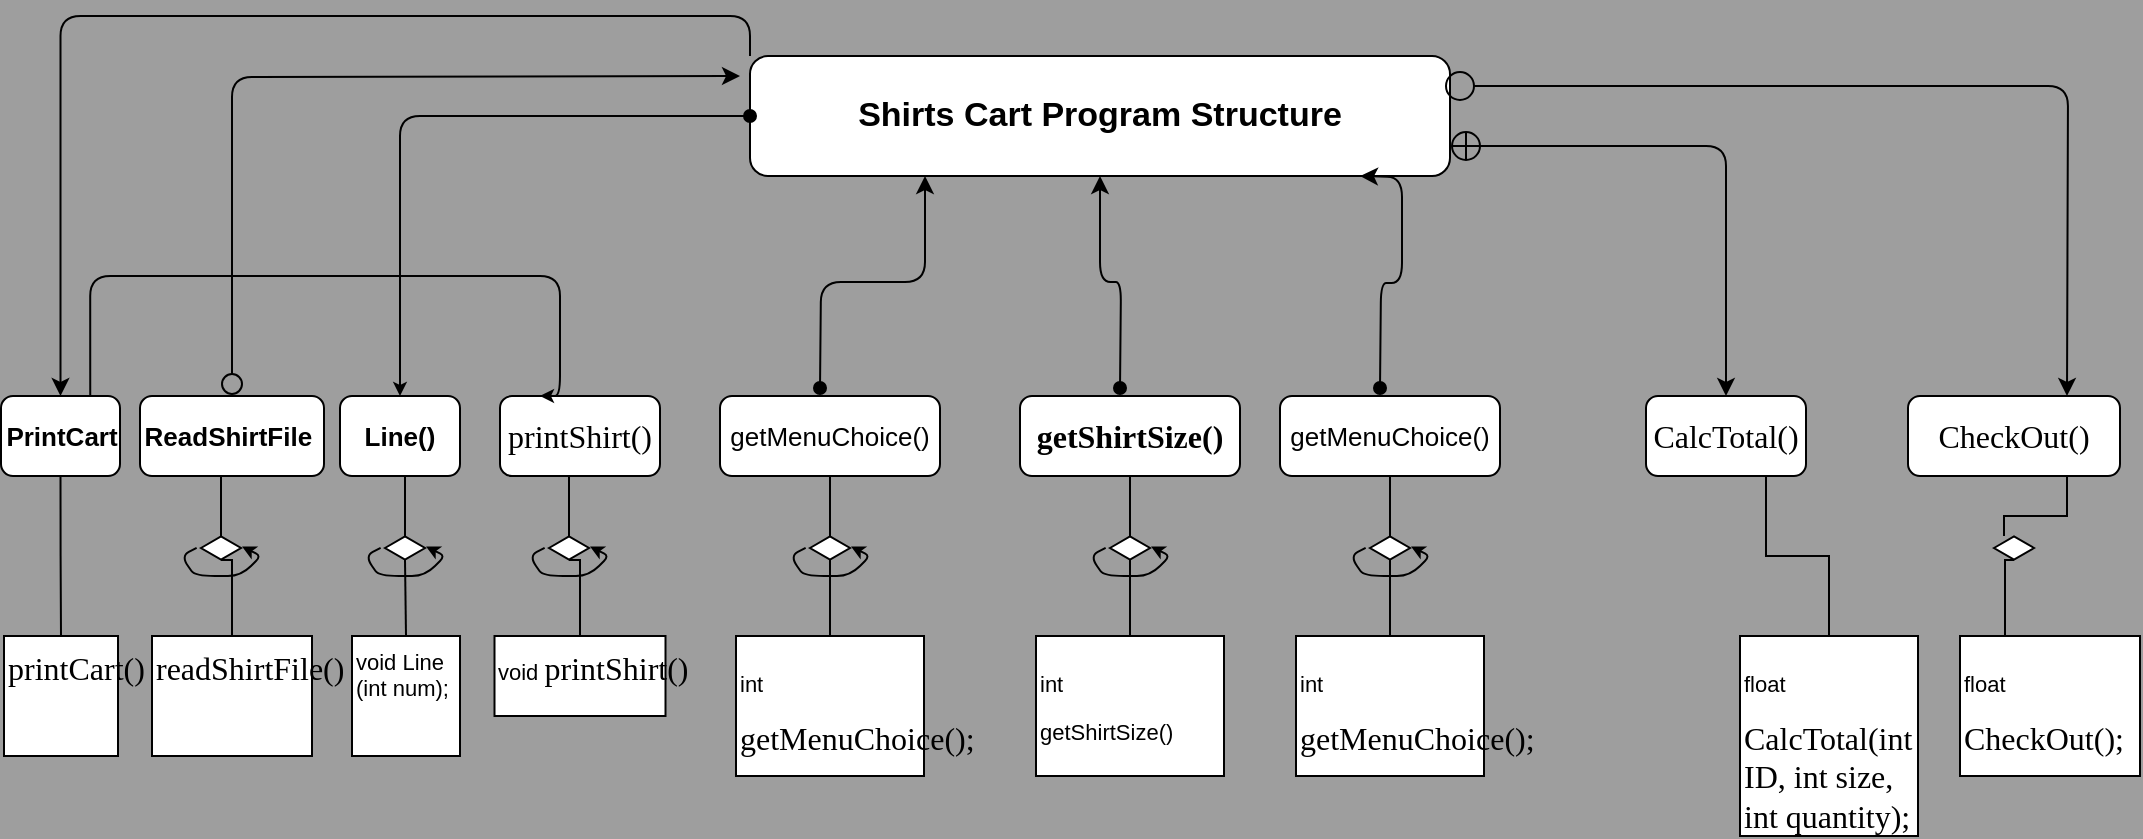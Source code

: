 <mxfile>
    <diagram name="Page-1" id="hHpF1baUSTz2clY-Ota8">
        <mxGraphModel dx="803" dy="672" grid="1" gridSize="10" guides="1" tooltips="1" connect="1" arrows="1" fold="1" page="1" pageScale="1" pageWidth="1100" pageHeight="850" background="#9e9e9e" math="0" shadow="0">
            <root>
                <mxCell id="0"/>
                <mxCell id="1" parent="0"/>
                <mxCell id="AFJ6fUOBSR2v7E0Lf3oa-17" style="edgeStyle=orthogonalEdgeStyle;rounded=1;orthogonalLoop=1;jettySize=auto;html=1;fontSize=13;fontColor=#000000;strokeColor=#000000;exitX=0;exitY=0;exitDx=0;exitDy=0;" parent="1" target="AFJ6fUOBSR2v7E0Lf3oa-7" edge="1" source="AFJ6fUOBSR2v7E0Lf3oa-3">
                    <mxGeometry relative="1" as="geometry">
                        <mxPoint x="370" y="30" as="sourcePoint"/>
                    </mxGeometry>
                </mxCell>
                <mxCell id="AFJ6fUOBSR2v7E0Lf3oa-20" style="edgeStyle=orthogonalEdgeStyle;rounded=1;orthogonalLoop=1;jettySize=auto;html=1;exitX=0.25;exitY=1;exitDx=0;exitDy=0;fontSize=13;fontColor=#000000;startArrow=classic;startFill=1;strokeColor=#000000;endArrow=oval;endFill=1;" parent="1" source="AFJ6fUOBSR2v7E0Lf3oa-3" edge="1">
                    <mxGeometry relative="1" as="geometry">
                        <mxPoint x="462.5" y="96" as="sourcePoint"/>
                        <mxPoint x="410" y="196" as="targetPoint"/>
                    </mxGeometry>
                </mxCell>
                <mxCell id="AFJ6fUOBSR2v7E0Lf3oa-22" style="edgeStyle=orthogonalEdgeStyle;rounded=1;orthogonalLoop=1;jettySize=auto;html=1;exitX=1;exitY=0.75;exitDx=0;exitDy=0;fontSize=13;fontColor=#000000;startArrow=circlePlus;startFill=0;strokeColor=#000000;" parent="1" source="AFJ6fUOBSR2v7E0Lf3oa-3" target="AFJ6fUOBSR2v7E0Lf3oa-10" edge="1">
                    <mxGeometry relative="1" as="geometry"/>
                </mxCell>
                <mxCell id="AFJ6fUOBSR2v7E0Lf3oa-3" value="&lt;p class=&quot;MsoNormal&quot; style=&quot;font-size: 17px;&quot;&gt;Shirts Cart Program Structure&lt;/p&gt;" style="rounded=1;whiteSpace=wrap;html=1;fillStyle=auto;strokeColor=#000000;fontColor=#000000;fillColor=#ffffff;fontSize=17;fontStyle=1" parent="1" vertex="1">
                    <mxGeometry x="375" y="30" width="350" height="60" as="geometry"/>
                </mxCell>
                <mxCell id="AFJ6fUOBSR2v7E0Lf3oa-34" style="rounded=0;orthogonalLoop=1;jettySize=auto;html=1;exitX=0.5;exitY=1;exitDx=0;exitDy=0;entryX=0.5;entryY=0;entryDx=0;entryDy=0;fontSize=17;fontColor=#000000;edgeStyle=orthogonalEdgeStyle;startArrow=none;startFill=0;endArrow=none;endFill=0;strokeColor=#000000;" parent="1" source="AFJ6fUOBSR2v7E0Lf3oa-7" target="AFJ6fUOBSR2v7E0Lf3oa-26" edge="1">
                    <mxGeometry relative="1" as="geometry"/>
                </mxCell>
                <mxCell id="AFJ6fUOBSR2v7E0Lf3oa-7" value="PrintCart" style="rounded=1;whiteSpace=wrap;html=1;fillStyle=auto;strokeColor=#000000;fontColor=#000000;fillColor=#ffffff;fontSize=13;fontStyle=1" parent="1" vertex="1">
                    <mxGeometry x="0.5" y="200" width="59.5" height="40" as="geometry"/>
                </mxCell>
                <mxCell id="AFJ6fUOBSR2v7E0Lf3oa-35" style="rounded=0;orthogonalLoop=1;jettySize=auto;html=1;exitX=0.5;exitY=1;exitDx=0;exitDy=0;entryX=0.5;entryY=0;entryDx=0;entryDy=0;fontSize=17;fontColor=#000000;startArrow=none;edgeStyle=orthogonalEdgeStyle;startFill=0;endArrow=none;endFill=0;strokeColor=#000000;" parent="1" source="AFJ6fUOBSR2v7E0Lf3oa-61" target="AFJ6fUOBSR2v7E0Lf3oa-27" edge="1">
                    <mxGeometry relative="1" as="geometry"/>
                </mxCell>
                <mxCell id="AFJ6fUOBSR2v7E0Lf3oa-8" value="&lt;span style=&quot;font-size: 12pt; font-family: &amp;quot;Times New Roman&amp;quot;, serif; font-weight: normal;&quot;&gt;printShirt()&lt;/span&gt;" style="rounded=1;whiteSpace=wrap;html=1;fillStyle=auto;strokeColor=#000000;fontColor=#000000;fillColor=#ffffff;fontSize=13;fontStyle=1" parent="1" vertex="1">
                    <mxGeometry x="250" y="200" width="80" height="40" as="geometry"/>
                </mxCell>
                <mxCell id="AFJ6fUOBSR2v7E0Lf3oa-40" style="rounded=0;orthogonalLoop=1;jettySize=auto;html=1;exitX=0.5;exitY=1;exitDx=0;exitDy=0;entryX=0.25;entryY=0;entryDx=0;entryDy=0;fontSize=17;fontColor=#000000;startArrow=none;edgeStyle=orthogonalEdgeStyle;startFill=0;endArrow=none;endFill=0;strokeColor=#000000;" parent="1" source="AFJ6fUOBSR2v7E0Lf3oa-50" target="AFJ6fUOBSR2v7E0Lf3oa-29" edge="1">
                    <mxGeometry relative="1" as="geometry"/>
                </mxCell>
                <mxCell id="AFJ6fUOBSR2v7E0Lf3oa-9" value="&lt;span style=&quot;font-size: 12pt; font-family: &amp;quot;Times New Roman&amp;quot;, serif; font-weight: normal;&quot;&gt;CheckOut()&lt;/span&gt;" style="rounded=1;whiteSpace=wrap;html=1;fillStyle=auto;strokeColor=#000000;fontColor=#000000;fillColor=#ffffff;fontSize=13;fontStyle=1" parent="1" vertex="1">
                    <mxGeometry x="954" y="200" width="106" height="40" as="geometry"/>
                </mxCell>
                <mxCell id="AFJ6fUOBSR2v7E0Lf3oa-39" style="rounded=0;orthogonalLoop=1;jettySize=auto;html=1;exitX=0.75;exitY=1;exitDx=0;exitDy=0;entryX=0.5;entryY=0;entryDx=0;entryDy=0;fontSize=17;fontColor=#000000;edgeStyle=orthogonalEdgeStyle;startArrow=none;startFill=0;endArrow=none;endFill=0;strokeColor=#000000;" parent="1" source="AFJ6fUOBSR2v7E0Lf3oa-10" target="AFJ6fUOBSR2v7E0Lf3oa-30" edge="1">
                    <mxGeometry relative="1" as="geometry"/>
                </mxCell>
                <mxCell id="AFJ6fUOBSR2v7E0Lf3oa-10" value="&lt;span style=&quot;font-size: 12pt; font-family: &amp;quot;Times New Roman&amp;quot;, serif; font-weight: normal;&quot;&gt;CalcTotal()&lt;/span&gt;" style="rounded=1;whiteSpace=wrap;html=1;fillStyle=auto;strokeColor=#000000;fontColor=#000000;fillColor=#ffffff;fontSize=13;fontStyle=1" parent="1" vertex="1">
                    <mxGeometry x="823" y="200" width="80" height="40" as="geometry"/>
                </mxCell>
                <mxCell id="AFJ6fUOBSR2v7E0Lf3oa-36" style="rounded=0;orthogonalLoop=1;jettySize=auto;html=1;exitX=0.5;exitY=1;exitDx=0;exitDy=0;fontSize=17;fontColor=#000000;startArrow=none;edgeStyle=orthogonalEdgeStyle;startFill=0;endArrow=none;endFill=0;strokeColor=#000000;" parent="1" source="AFJ6fUOBSR2v7E0Lf3oa-53" target="AFJ6fUOBSR2v7E0Lf3oa-28" edge="1">
                    <mxGeometry relative="1" as="geometry"/>
                </mxCell>
                <mxCell id="AFJ6fUOBSR2v7E0Lf3oa-13" value="&lt;span style=&quot;font-weight: normal;&quot;&gt;getMenuChoice()&lt;/span&gt;" style="rounded=1;whiteSpace=wrap;html=1;fillStyle=auto;strokeColor=#000000;fontColor=#000000;fillColor=#ffffff;fontSize=13;fontStyle=1" parent="1" vertex="1">
                    <mxGeometry x="360" y="200" width="110" height="40" as="geometry"/>
                </mxCell>
                <mxCell id="AFJ6fUOBSR2v7E0Lf3oa-26" value="&lt;span style=&quot;font-size:12.0pt;font-family:&amp;quot;Times New Roman&amp;quot;,serif;&lt;br/&gt;mso-fareast-font-family:&amp;quot;Times New Roman&amp;quot;;mso-ansi-language:EN-US;mso-fareast-language:&lt;br/&gt;EN-US;mso-bidi-language:AR-SA&quot;&gt;printCart()&lt;/span&gt;" style="rounded=0;whiteSpace=wrap;html=1;fillStyle=auto;strokeColor=#000000;fontSize=11;fontColor=#000000;fillColor=#ffffff;align=left;verticalAlign=top;" parent="1" vertex="1">
                    <mxGeometry x="2" y="320" width="57" height="60" as="geometry"/>
                </mxCell>
                <mxCell id="AFJ6fUOBSR2v7E0Lf3oa-27" value="void&amp;nbsp;&lt;span style=&quot;font-size:12.0pt;font-family:&amp;quot;Times New Roman&amp;quot;,serif;&lt;br/&gt;mso-fareast-font-family:&amp;quot;Times New Roman&amp;quot;;mso-ansi-language:EN-US;mso-fareast-language:&lt;br/&gt;EN-US;mso-bidi-language:AR-SA&quot;&gt;printShirt()&lt;/span&gt;" style="rounded=0;whiteSpace=wrap;html=1;fillStyle=auto;strokeColor=#000000;fontSize=11;fontColor=#000000;fillColor=#ffffff;verticalAlign=top;align=left;" parent="1" vertex="1">
                    <mxGeometry x="247.25" y="320" width="85.5" height="40" as="geometry"/>
                </mxCell>
                <mxCell id="AFJ6fUOBSR2v7E0Lf3oa-28" value="&lt;p class=&quot;MsoNormal&quot;&gt;int&amp;nbsp;&lt;span style=&quot;color:#DADADA&quot;&gt;&lt;/span&gt;&lt;/p&gt;&lt;span style=&quot;font-size:12.0pt;font-family:&amp;quot;Times New Roman&amp;quot;,serif;&lt;br/&gt;mso-fareast-font-family:&amp;quot;Times New Roman&amp;quot;;mso-ansi-language:EN-US;mso-fareast-language:&lt;br/&gt;EN-US;mso-bidi-language:AR-SA&quot;&gt;getMenuChoice();&lt;br&gt;&lt;/span&gt;" style="rounded=0;whiteSpace=wrap;html=1;fillStyle=auto;strokeColor=#000000;fontSize=11;fontColor=#000000;fillColor=#ffffff;align=left;verticalAlign=top;" parent="1" vertex="1">
                    <mxGeometry x="368" y="320" width="94" height="70" as="geometry"/>
                </mxCell>
                <mxCell id="AFJ6fUOBSR2v7E0Lf3oa-29" value="&lt;p class=&quot;MsoNormal&quot; style=&quot;font-size: 11px;&quot;&gt;float&amp;nbsp;&lt;/p&gt;&lt;span style=&quot;font-size:12.0pt;font-family:&amp;quot;Times New Roman&amp;quot;,serif;&lt;br/&gt;mso-fareast-font-family:&amp;quot;Times New Roman&amp;quot;;mso-ansi-language:EN-US;mso-fareast-language:&lt;br/&gt;EN-US;mso-bidi-language:AR-SA&quot;&gt;CheckOut();&lt;/span&gt;" style="rounded=0;whiteSpace=wrap;html=1;fillStyle=auto;strokeColor=#000000;fontSize=11;fontColor=#000000;fillColor=#ffffff;align=left;verticalAlign=top;" parent="1" vertex="1">
                    <mxGeometry x="980" y="320" width="90" height="70" as="geometry"/>
                </mxCell>
                <mxCell id="AFJ6fUOBSR2v7E0Lf3oa-30" value="&lt;p class=&quot;MsoNormal&quot;&gt;float&amp;nbsp;&lt;span style=&quot;color:#DADADA&quot;&gt;&lt;/span&gt;&lt;/p&gt;&lt;span style=&quot;font-size:12.0pt;font-family:&amp;quot;Times New Roman&amp;quot;,serif;&lt;br/&gt;mso-fareast-font-family:&amp;quot;Times New Roman&amp;quot;;mso-ansi-language:EN-US;mso-fareast-language:&lt;br/&gt;EN-US;mso-bidi-language:AR-SA&quot;&gt;CalcTotal(int ID, int size, int quantity);&lt;/span&gt;" style="rounded=0;whiteSpace=wrap;html=1;fillStyle=auto;strokeColor=#000000;fontSize=11;fontColor=#000000;fillColor=#ffffff;align=left;verticalAlign=top;" parent="1" vertex="1">
                    <mxGeometry x="870" y="320" width="89" height="100" as="geometry"/>
                </mxCell>
                <mxCell id="AFJ6fUOBSR2v7E0Lf3oa-42" value="" style="endArrow=oval;startArrow=classic;html=1;rounded=1;fontSize=17;fontColor=#000000;exitX=0.75;exitY=0;exitDx=0;exitDy=0;endFill=0;strokeWidth=1;startSize=6;endSize=14;strokeColor=#000000;" parent="1" source="AFJ6fUOBSR2v7E0Lf3oa-9" edge="1">
                    <mxGeometry width="50" height="50" relative="1" as="geometry">
                        <mxPoint x="1040" y="160" as="sourcePoint"/>
                        <mxPoint x="730" y="45" as="targetPoint"/>
                        <Array as="points">
                            <mxPoint x="1034" y="45"/>
                        </Array>
                    </mxGeometry>
                </mxCell>
                <mxCell id="AFJ6fUOBSR2v7E0Lf3oa-51" value="" style="rounded=0;orthogonalLoop=1;jettySize=auto;html=1;exitX=0.75;exitY=1;exitDx=0;exitDy=0;entryX=0.25;entryY=0;entryDx=0;entryDy=0;fontSize=17;fontColor=#000000;endArrow=none;edgeStyle=orthogonalEdgeStyle;startArrow=none;startFill=0;endFill=0;strokeColor=#000000;" parent="1" source="AFJ6fUOBSR2v7E0Lf3oa-9" target="AFJ6fUOBSR2v7E0Lf3oa-50" edge="1">
                    <mxGeometry relative="1" as="geometry">
                        <mxPoint x="1007.0" y="240" as="sourcePoint"/>
                        <mxPoint x="1007.5" y="320" as="targetPoint"/>
                    </mxGeometry>
                </mxCell>
                <mxCell id="AFJ6fUOBSR2v7E0Lf3oa-50" value="" style="html=1;whiteSpace=wrap;aspect=fixed;shape=isoRectangle;fillStyle=auto;strokeColor=#000000;fontSize=17;fontColor=#000000;fillColor=#ffffff;" parent="1" vertex="1">
                    <mxGeometry x="997" y="270" width="20" height="12" as="geometry"/>
                </mxCell>
                <mxCell id="AFJ6fUOBSR2v7E0Lf3oa-54" value="" style="endArrow=classic;html=1;rounded=1;strokeWidth=1;fontSize=17;fontColor=#000000;startSize=6;endSize=4;entryX=1.026;entryY=0.435;entryDx=0;entryDy=0;entryPerimeter=0;exitX=-0.109;exitY=0.496;exitDx=0;exitDy=0;exitPerimeter=0;strokeColor=#000000;" parent="1" source="AFJ6fUOBSR2v7E0Lf3oa-53" target="AFJ6fUOBSR2v7E0Lf3oa-53" edge="1">
                    <mxGeometry width="50" height="50" relative="1" as="geometry">
                        <mxPoint x="375" y="290" as="sourcePoint"/>
                        <mxPoint x="465" y="270" as="targetPoint"/>
                        <Array as="points">
                            <mxPoint x="395" y="280"/>
                            <mxPoint x="402" y="290"/>
                            <mxPoint x="425" y="290"/>
                            <mxPoint x="435" y="280"/>
                        </Array>
                    </mxGeometry>
                </mxCell>
                <mxCell id="AFJ6fUOBSR2v7E0Lf3oa-62" value="" style="endArrow=classic;html=1;rounded=1;strokeWidth=1;fontSize=17;fontColor=#000000;startSize=6;endSize=4;entryX=1.026;entryY=0.435;entryDx=0;entryDy=0;entryPerimeter=0;exitX=-0.109;exitY=0.496;exitDx=0;exitDy=0;exitPerimeter=0;strokeColor=#000000;" parent="1" source="AFJ6fUOBSR2v7E0Lf3oa-61" target="AFJ6fUOBSR2v7E0Lf3oa-61" edge="1">
                    <mxGeometry width="50" height="50" relative="1" as="geometry">
                        <mxPoint x="244.5" y="290" as="sourcePoint"/>
                        <mxPoint x="334.5" y="270" as="targetPoint"/>
                        <Array as="points">
                            <mxPoint x="264.5" y="280"/>
                            <mxPoint x="271.5" y="290"/>
                            <mxPoint x="294.5" y="290"/>
                            <mxPoint x="304.5" y="280"/>
                        </Array>
                    </mxGeometry>
                </mxCell>
                <mxCell id="AFJ6fUOBSR2v7E0Lf3oa-67" value="" style="rounded=0;orthogonalLoop=1;jettySize=auto;html=1;exitX=0.5;exitY=1;exitDx=0;exitDy=0;entryX=0.5;entryY=0;entryDx=0;entryDy=0;fontSize=17;fontColor=#000000;endArrow=none;edgeStyle=orthogonalEdgeStyle;startArrow=none;startFill=0;endFill=0;strokeColor=#000000;" parent="1" source="AFJ6fUOBSR2v7E0Lf3oa-8" target="AFJ6fUOBSR2v7E0Lf3oa-61" edge="1">
                    <mxGeometry relative="1" as="geometry">
                        <mxPoint x="335.5" y="240" as="sourcePoint"/>
                        <mxPoint x="328" y="320" as="targetPoint"/>
                    </mxGeometry>
                </mxCell>
                <mxCell id="AFJ6fUOBSR2v7E0Lf3oa-61" value="" style="html=1;whiteSpace=wrap;aspect=fixed;shape=isoRectangle;fillStyle=auto;strokeColor=#000000;fontSize=17;fontColor=#000000;fillColor=#ffffff;" parent="1" vertex="1">
                    <mxGeometry x="274.5" y="270" width="20" height="12" as="geometry"/>
                </mxCell>
                <mxCell id="AFJ6fUOBSR2v7E0Lf3oa-68" value="" style="rounded=0;orthogonalLoop=1;jettySize=auto;html=1;exitX=0.5;exitY=1;exitDx=0;exitDy=0;fontSize=17;fontColor=#000000;endArrow=none;edgeStyle=orthogonalEdgeStyle;startArrow=none;startFill=0;endFill=0;strokeColor=#000000;" parent="1" source="AFJ6fUOBSR2v7E0Lf3oa-13" target="AFJ6fUOBSR2v7E0Lf3oa-53" edge="1">
                    <mxGeometry relative="1" as="geometry">
                        <mxPoint x="467" y="240" as="sourcePoint"/>
                        <mxPoint x="476" y="320" as="targetPoint"/>
                    </mxGeometry>
                </mxCell>
                <mxCell id="AFJ6fUOBSR2v7E0Lf3oa-53" value="" style="html=1;whiteSpace=wrap;aspect=fixed;shape=isoRectangle;fillStyle=auto;strokeColor=#000000;fontSize=17;fontColor=#000000;fillColor=#ffffff;" parent="1" vertex="1">
                    <mxGeometry x="405" y="270" width="20" height="12" as="geometry"/>
                </mxCell>
                <mxCell id="AFJ6fUOBSR2v7E0Lf3oa-69" value="" style="endArrow=classic;startArrow=none;html=1;rounded=1;strokeWidth=1;fontSize=17;fontColor=#000000;startSize=6;endSize=4;exitX=0.75;exitY=0;exitDx=0;exitDy=0;entryX=0.25;entryY=0;entryDx=0;entryDy=0;endFill=1;strokeColor=#000000;edgeStyle=orthogonalEdgeStyle;startFill=0;" parent="1" source="AFJ6fUOBSR2v7E0Lf3oa-7" target="AFJ6fUOBSR2v7E0Lf3oa-8" edge="1">
                    <mxGeometry width="50" height="50" relative="1" as="geometry">
                        <mxPoint x="550" y="290" as="sourcePoint"/>
                        <mxPoint x="600" y="240" as="targetPoint"/>
                        <Array as="points">
                            <mxPoint x="45" y="140"/>
                            <mxPoint x="280" y="140"/>
                        </Array>
                    </mxGeometry>
                </mxCell>
                <mxCell id="ryHZw9no8jnoyW8bneI8-1" style="rounded=0;orthogonalLoop=1;jettySize=auto;html=1;exitX=0.5;exitY=1;exitDx=0;exitDy=0;entryX=0.5;entryY=0;entryDx=0;entryDy=0;fontSize=17;fontColor=#000000;startArrow=none;edgeStyle=orthogonalEdgeStyle;startFill=0;endArrow=none;endFill=0;strokeColor=#000000;" parent="1" source="ryHZw9no8jnoyW8bneI8-6" target="ryHZw9no8jnoyW8bneI8-3" edge="1">
                    <mxGeometry relative="1" as="geometry"/>
                </mxCell>
                <mxCell id="ryHZw9no8jnoyW8bneI8-2" value="ReadShirtFile&amp;nbsp;" style="rounded=1;whiteSpace=wrap;html=1;fillStyle=auto;strokeColor=#000000;fontColor=#000000;fillColor=#ffffff;fontSize=13;fontStyle=1" parent="1" vertex="1">
                    <mxGeometry x="70" y="200" width="92" height="40" as="geometry"/>
                </mxCell>
                <mxCell id="ryHZw9no8jnoyW8bneI8-3" value="&lt;span style=&quot;font-size:12.0pt;font-family:&amp;quot;Times New Roman&amp;quot;,serif;&lt;br/&gt;mso-fareast-font-family:&amp;quot;Times New Roman&amp;quot;;mso-ansi-language:EN-US;mso-fareast-language:&lt;br/&gt;EN-US;mso-bidi-language:AR-SA&quot;&gt;readShirtFile()&lt;/span&gt;" style="rounded=0;whiteSpace=wrap;html=1;fillStyle=auto;strokeColor=#000000;fontSize=11;fontColor=#000000;fillColor=#ffffff;verticalAlign=top;align=left;" parent="1" vertex="1">
                    <mxGeometry x="76" y="320" width="80" height="60" as="geometry"/>
                </mxCell>
                <mxCell id="ryHZw9no8jnoyW8bneI8-4" value="" style="endArrow=classic;html=1;rounded=1;strokeWidth=1;fontSize=17;fontColor=#000000;startSize=6;endSize=4;entryX=1.026;entryY=0.435;entryDx=0;entryDy=0;entryPerimeter=0;exitX=-0.109;exitY=0.496;exitDx=0;exitDy=0;exitPerimeter=0;strokeColor=#000000;" parent="1" source="ryHZw9no8jnoyW8bneI8-6" target="ryHZw9no8jnoyW8bneI8-6" edge="1">
                    <mxGeometry width="50" height="50" relative="1" as="geometry">
                        <mxPoint x="70.5" y="290" as="sourcePoint"/>
                        <mxPoint x="160.5" y="270" as="targetPoint"/>
                        <Array as="points">
                            <mxPoint x="90.5" y="280"/>
                            <mxPoint x="97.5" y="290"/>
                            <mxPoint x="120.5" y="290"/>
                            <mxPoint x="130.5" y="280"/>
                        </Array>
                    </mxGeometry>
                </mxCell>
                <mxCell id="ryHZw9no8jnoyW8bneI8-5" value="" style="rounded=0;orthogonalLoop=1;jettySize=auto;html=1;exitX=0.5;exitY=1;exitDx=0;exitDy=0;entryX=0.5;entryY=0;entryDx=0;entryDy=0;fontSize=17;fontColor=#000000;endArrow=none;edgeStyle=orthogonalEdgeStyle;startArrow=none;startFill=0;endFill=0;strokeColor=#000000;" parent="1" source="ryHZw9no8jnoyW8bneI8-2" target="ryHZw9no8jnoyW8bneI8-6" edge="1">
                    <mxGeometry relative="1" as="geometry">
                        <mxPoint x="187.5" y="240" as="sourcePoint"/>
                        <mxPoint x="180" y="320" as="targetPoint"/>
                    </mxGeometry>
                </mxCell>
                <mxCell id="ryHZw9no8jnoyW8bneI8-6" value="" style="html=1;whiteSpace=wrap;aspect=fixed;shape=isoRectangle;fillStyle=auto;strokeColor=#000000;fontSize=17;fontColor=#000000;fillColor=#ffffff;" parent="1" vertex="1">
                    <mxGeometry x="100.5" y="270" width="20" height="12" as="geometry"/>
                </mxCell>
                <mxCell id="ryHZw9no8jnoyW8bneI8-7" value="" style="endArrow=circle;startArrow=classic;html=1;rounded=1;strokeWidth=1;fontSize=17;fontColor=#000000;startSize=6;endSize=4;entryX=0.5;entryY=0;entryDx=0;entryDy=0;endFill=0;strokeColor=#000000;edgeStyle=orthogonalEdgeStyle;" parent="1" target="ryHZw9no8jnoyW8bneI8-2" edge="1">
                    <mxGeometry width="50" height="50" relative="1" as="geometry">
                        <mxPoint x="370" y="40" as="sourcePoint"/>
                        <mxPoint x="452" y="240" as="targetPoint"/>
                    </mxGeometry>
                </mxCell>
                <mxCell id="2" style="rounded=0;orthogonalLoop=1;jettySize=auto;html=1;exitX=0.5;exitY=1;exitDx=0;exitDy=0;entryX=0.5;entryY=0;entryDx=0;entryDy=0;fontSize=17;fontColor=#000000;startArrow=none;edgeStyle=orthogonalEdgeStyle;startFill=0;endArrow=none;endFill=0;strokeColor=#000000;" edge="1" source="7" target="4" parent="1">
                    <mxGeometry relative="1" as="geometry"/>
                </mxCell>
                <mxCell id="3" value="Line()" style="rounded=1;whiteSpace=wrap;html=1;fillStyle=auto;strokeColor=#000000;fontColor=#000000;fillColor=#ffffff;fontSize=13;fontStyle=1" vertex="1" parent="1">
                    <mxGeometry x="170" y="200" width="60" height="40" as="geometry"/>
                </mxCell>
                <mxCell id="4" value="&lt;span&gt;void&amp;nbsp;&lt;/span&gt;&lt;span&gt;Line&lt;br&gt;(int num);&lt;/span&gt;" style="rounded=0;whiteSpace=wrap;html=1;fillStyle=auto;strokeColor=#000000;fontSize=11;fontColor=#000000;fillColor=#ffffff;verticalAlign=top;align=left;" vertex="1" parent="1">
                    <mxGeometry x="176" y="320" width="54" height="60" as="geometry"/>
                </mxCell>
                <mxCell id="5" value="" style="endArrow=classic;html=1;rounded=1;strokeWidth=1;fontSize=17;fontColor=#000000;startSize=6;endSize=4;entryX=1.026;entryY=0.435;entryDx=0;entryDy=0;entryPerimeter=0;exitX=-0.109;exitY=0.496;exitDx=0;exitDy=0;exitPerimeter=0;strokeColor=#000000;" edge="1" source="7" target="7" parent="1">
                    <mxGeometry width="50" height="50" relative="1" as="geometry">
                        <mxPoint x="162.5" y="290" as="sourcePoint"/>
                        <mxPoint x="252.5" y="270" as="targetPoint"/>
                        <Array as="points">
                            <mxPoint x="182.5" y="280"/>
                            <mxPoint x="189.5" y="290"/>
                            <mxPoint x="212.5" y="290"/>
                            <mxPoint x="222.5" y="280"/>
                        </Array>
                    </mxGeometry>
                </mxCell>
                <mxCell id="6" value="" style="rounded=0;orthogonalLoop=1;jettySize=auto;html=1;exitX=0.5;exitY=1;exitDx=0;exitDy=0;entryX=0.5;entryY=0;entryDx=0;entryDy=0;fontSize=17;fontColor=#000000;endArrow=none;edgeStyle=orthogonalEdgeStyle;startArrow=none;startFill=0;endFill=0;strokeColor=#000000;" edge="1" source="3" target="7" parent="1">
                    <mxGeometry relative="1" as="geometry">
                        <mxPoint x="287.5" y="240" as="sourcePoint"/>
                        <mxPoint x="280" y="320" as="targetPoint"/>
                    </mxGeometry>
                </mxCell>
                <mxCell id="7" value="" style="html=1;whiteSpace=wrap;aspect=fixed;shape=isoRectangle;fillStyle=auto;strokeColor=#000000;fontSize=17;fontColor=#000000;fillColor=#ffffff;" vertex="1" parent="1">
                    <mxGeometry x="192.5" y="270" width="20" height="12" as="geometry"/>
                </mxCell>
                <mxCell id="8" value="" style="endArrow=classic;startArrow=oval;html=1;rounded=1;strokeWidth=1;fontSize=17;fontColor=#000000;startSize=6;endSize=4;entryX=0.5;entryY=0;entryDx=0;entryDy=0;endFill=1;strokeColor=#000000;edgeStyle=orthogonalEdgeStyle;exitX=0;exitY=0.5;exitDx=0;exitDy=0;startFill=1;" edge="1" target="3" parent="1" source="AFJ6fUOBSR2v7E0Lf3oa-3">
                    <mxGeometry width="50" height="50" relative="1" as="geometry">
                        <mxPoint x="330" y="100" as="sourcePoint"/>
                        <mxPoint x="552" y="240" as="targetPoint"/>
                    </mxGeometry>
                </mxCell>
                <mxCell id="10" style="rounded=0;orthogonalLoop=1;jettySize=auto;html=1;exitX=0.5;exitY=1;exitDx=0;exitDy=0;fontSize=17;fontColor=#000000;startArrow=none;edgeStyle=orthogonalEdgeStyle;startFill=0;endArrow=none;endFill=0;strokeColor=#000000;" edge="1" source="15" target="12" parent="1">
                    <mxGeometry relative="1" as="geometry"/>
                </mxCell>
                <mxCell id="11" value="&lt;span style=&quot;font-size:12.0pt;font-family:&amp;quot;Times New Roman&amp;quot;,serif;&lt;br/&gt;mso-fareast-font-family:&amp;quot;Times New Roman&amp;quot;;mso-ansi-language:EN-US;mso-fareast-language:&lt;br/&gt;EN-US;mso-bidi-language:AR-SA&quot;&gt;getShirtSize()&lt;/span&gt;" style="rounded=1;whiteSpace=wrap;html=1;fillStyle=auto;strokeColor=#000000;fontColor=#000000;fillColor=#ffffff;fontSize=13;fontStyle=1" vertex="1" parent="1">
                    <mxGeometry x="510" y="200" width="110" height="40" as="geometry"/>
                </mxCell>
                <mxCell id="12" value="&lt;p class=&quot;MsoNormal&quot;&gt;int&amp;nbsp;&lt;span style=&quot;color:#DADADA&quot;&gt;&lt;/span&gt;&lt;/p&gt;&lt;span&gt;getShirtSize&lt;/span&gt;&lt;span&gt;()&lt;br&gt;&lt;/span&gt;" style="rounded=0;whiteSpace=wrap;html=1;fillStyle=auto;strokeColor=#000000;fontSize=11;fontColor=#000000;fillColor=#ffffff;align=left;verticalAlign=top;" vertex="1" parent="1">
                    <mxGeometry x="518" y="320" width="94" height="70" as="geometry"/>
                </mxCell>
                <mxCell id="13" value="" style="endArrow=classic;html=1;rounded=1;strokeWidth=1;fontSize=17;fontColor=#000000;startSize=6;endSize=4;entryX=1.026;entryY=0.435;entryDx=0;entryDy=0;entryPerimeter=0;exitX=-0.109;exitY=0.496;exitDx=0;exitDy=0;exitPerimeter=0;strokeColor=#000000;" edge="1" source="15" target="15" parent="1">
                    <mxGeometry width="50" height="50" relative="1" as="geometry">
                        <mxPoint x="525" y="290" as="sourcePoint"/>
                        <mxPoint x="615" y="270" as="targetPoint"/>
                        <Array as="points">
                            <mxPoint x="545" y="280"/>
                            <mxPoint x="552" y="290"/>
                            <mxPoint x="575" y="290"/>
                            <mxPoint x="585" y="280"/>
                        </Array>
                    </mxGeometry>
                </mxCell>
                <mxCell id="14" value="" style="rounded=0;orthogonalLoop=1;jettySize=auto;html=1;exitX=0.5;exitY=1;exitDx=0;exitDy=0;fontSize=17;fontColor=#000000;endArrow=none;edgeStyle=orthogonalEdgeStyle;startArrow=none;startFill=0;endFill=0;strokeColor=#000000;" edge="1" source="11" target="15" parent="1">
                    <mxGeometry relative="1" as="geometry">
                        <mxPoint x="617" y="240" as="sourcePoint"/>
                        <mxPoint x="626" y="320" as="targetPoint"/>
                    </mxGeometry>
                </mxCell>
                <mxCell id="15" value="" style="html=1;whiteSpace=wrap;aspect=fixed;shape=isoRectangle;fillStyle=auto;strokeColor=#000000;fontSize=17;fontColor=#000000;fillColor=#ffffff;" vertex="1" parent="1">
                    <mxGeometry x="555" y="270" width="20" height="12" as="geometry"/>
                </mxCell>
                <mxCell id="16" style="edgeStyle=orthogonalEdgeStyle;rounded=1;orthogonalLoop=1;jettySize=auto;html=1;fontSize=13;fontColor=#000000;startArrow=classic;startFill=1;strokeColor=#000000;endArrow=oval;endFill=1;" edge="1" parent="1" source="AFJ6fUOBSR2v7E0Lf3oa-3">
                    <mxGeometry relative="1" as="geometry">
                        <mxPoint x="612.5" y="90" as="sourcePoint"/>
                        <mxPoint x="560" y="196" as="targetPoint"/>
                    </mxGeometry>
                </mxCell>
                <mxCell id="18" style="rounded=0;orthogonalLoop=1;jettySize=auto;html=1;exitX=0.5;exitY=1;exitDx=0;exitDy=0;fontSize=17;fontColor=#000000;startArrow=none;edgeStyle=orthogonalEdgeStyle;startFill=0;endArrow=none;endFill=0;strokeColor=#000000;" edge="1" source="23" target="20" parent="1">
                    <mxGeometry relative="1" as="geometry"/>
                </mxCell>
                <mxCell id="19" value="&lt;span style=&quot;font-weight: normal;&quot;&gt;getMenuChoice()&lt;/span&gt;" style="rounded=1;whiteSpace=wrap;html=1;fillStyle=auto;strokeColor=#000000;fontColor=#000000;fillColor=#ffffff;fontSize=13;fontStyle=1" vertex="1" parent="1">
                    <mxGeometry x="640" y="200" width="110" height="40" as="geometry"/>
                </mxCell>
                <mxCell id="20" value="&lt;p class=&quot;MsoNormal&quot;&gt;int&amp;nbsp;&lt;span style=&quot;color:#DADADA&quot;&gt;&lt;/span&gt;&lt;/p&gt;&lt;span style=&quot;font-size:12.0pt;font-family:&amp;quot;Times New Roman&amp;quot;,serif;&lt;br/&gt;mso-fareast-font-family:&amp;quot;Times New Roman&amp;quot;;mso-ansi-language:EN-US;mso-fareast-language:&lt;br/&gt;EN-US;mso-bidi-language:AR-SA&quot;&gt;getMenuChoice();&lt;br&gt;&lt;/span&gt;" style="rounded=0;whiteSpace=wrap;html=1;fillStyle=auto;strokeColor=#000000;fontSize=11;fontColor=#000000;fillColor=#ffffff;align=left;verticalAlign=top;" vertex="1" parent="1">
                    <mxGeometry x="648" y="320" width="94" height="70" as="geometry"/>
                </mxCell>
                <mxCell id="21" value="" style="endArrow=classic;html=1;rounded=1;strokeWidth=1;fontSize=17;fontColor=#000000;startSize=6;endSize=4;entryX=1.026;entryY=0.435;entryDx=0;entryDy=0;entryPerimeter=0;exitX=-0.109;exitY=0.496;exitDx=0;exitDy=0;exitPerimeter=0;strokeColor=#000000;" edge="1" source="23" target="23" parent="1">
                    <mxGeometry width="50" height="50" relative="1" as="geometry">
                        <mxPoint x="655" y="290" as="sourcePoint"/>
                        <mxPoint x="745" y="270" as="targetPoint"/>
                        <Array as="points">
                            <mxPoint x="675" y="280"/>
                            <mxPoint x="682" y="290"/>
                            <mxPoint x="705" y="290"/>
                            <mxPoint x="715" y="280"/>
                        </Array>
                    </mxGeometry>
                </mxCell>
                <mxCell id="22" value="" style="rounded=0;orthogonalLoop=1;jettySize=auto;html=1;exitX=0.5;exitY=1;exitDx=0;exitDy=0;fontSize=17;fontColor=#000000;endArrow=none;edgeStyle=orthogonalEdgeStyle;startArrow=none;startFill=0;endFill=0;strokeColor=#000000;" edge="1" source="19" target="23" parent="1">
                    <mxGeometry relative="1" as="geometry">
                        <mxPoint x="747" y="240" as="sourcePoint"/>
                        <mxPoint x="756" y="320" as="targetPoint"/>
                    </mxGeometry>
                </mxCell>
                <mxCell id="23" value="" style="html=1;whiteSpace=wrap;aspect=fixed;shape=isoRectangle;fillStyle=auto;strokeColor=#000000;fontSize=17;fontColor=#000000;fillColor=#ffffff;" vertex="1" parent="1">
                    <mxGeometry x="685" y="270" width="20" height="12" as="geometry"/>
                </mxCell>
                <mxCell id="24" style="edgeStyle=orthogonalEdgeStyle;rounded=1;orthogonalLoop=1;jettySize=auto;html=1;fontSize=13;fontColor=#000000;startArrow=classic;startFill=1;strokeColor=#000000;endArrow=oval;endFill=1;" edge="1" parent="1">
                    <mxGeometry relative="1" as="geometry">
                        <mxPoint x="680" y="90" as="sourcePoint"/>
                        <mxPoint x="690" y="196" as="targetPoint"/>
                    </mxGeometry>
                </mxCell>
            </root>
        </mxGraphModel>
    </diagram>
</mxfile>